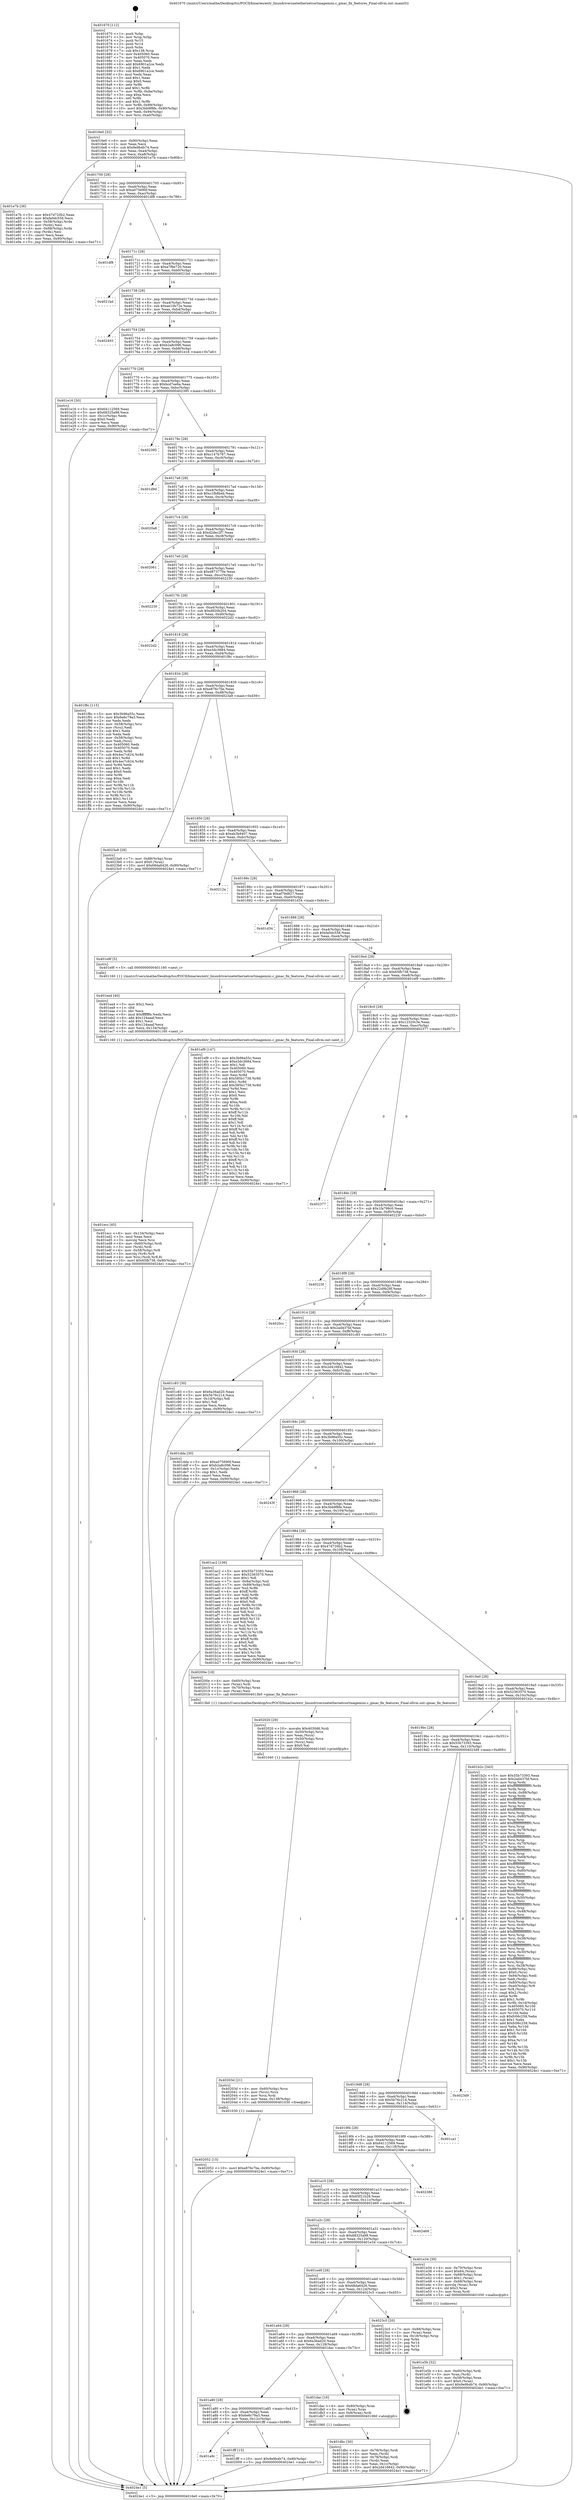 digraph "0x401670" {
  label = "0x401670 (/mnt/c/Users/mathe/Desktop/tcc/POCII/binaries/extr_linuxdriversnetethernetcortinagemini.c_gmac_fix_features_Final-ollvm.out::main(0))"
  labelloc = "t"
  node[shape=record]

  Entry [label="",width=0.3,height=0.3,shape=circle,fillcolor=black,style=filled]
  "0x4016e0" [label="{
     0x4016e0 [32]\l
     | [instrs]\l
     &nbsp;&nbsp;0x4016e0 \<+6\>: mov -0x90(%rbp),%eax\l
     &nbsp;&nbsp;0x4016e6 \<+2\>: mov %eax,%ecx\l
     &nbsp;&nbsp;0x4016e8 \<+6\>: sub $0x9e9b4b74,%ecx\l
     &nbsp;&nbsp;0x4016ee \<+6\>: mov %eax,-0xa4(%rbp)\l
     &nbsp;&nbsp;0x4016f4 \<+6\>: mov %ecx,-0xa8(%rbp)\l
     &nbsp;&nbsp;0x4016fa \<+6\>: je 0000000000401e7b \<main+0x80b\>\l
  }"]
  "0x401e7b" [label="{
     0x401e7b [36]\l
     | [instrs]\l
     &nbsp;&nbsp;0x401e7b \<+5\>: mov $0x47d720b2,%eax\l
     &nbsp;&nbsp;0x401e80 \<+5\>: mov $0xfa0dc558,%ecx\l
     &nbsp;&nbsp;0x401e85 \<+4\>: mov -0x58(%rbp),%rdx\l
     &nbsp;&nbsp;0x401e89 \<+2\>: mov (%rdx),%esi\l
     &nbsp;&nbsp;0x401e8b \<+4\>: mov -0x68(%rbp),%rdx\l
     &nbsp;&nbsp;0x401e8f \<+2\>: cmp (%rdx),%esi\l
     &nbsp;&nbsp;0x401e91 \<+3\>: cmovl %ecx,%eax\l
     &nbsp;&nbsp;0x401e94 \<+6\>: mov %eax,-0x90(%rbp)\l
     &nbsp;&nbsp;0x401e9a \<+5\>: jmp 00000000004024e1 \<main+0xe71\>\l
  }"]
  "0x401700" [label="{
     0x401700 [28]\l
     | [instrs]\l
     &nbsp;&nbsp;0x401700 \<+5\>: jmp 0000000000401705 \<main+0x95\>\l
     &nbsp;&nbsp;0x401705 \<+6\>: mov -0xa4(%rbp),%eax\l
     &nbsp;&nbsp;0x40170b \<+5\>: sub $0xa075690f,%eax\l
     &nbsp;&nbsp;0x401710 \<+6\>: mov %eax,-0xac(%rbp)\l
     &nbsp;&nbsp;0x401716 \<+6\>: je 0000000000401df8 \<main+0x788\>\l
  }"]
  Exit [label="",width=0.3,height=0.3,shape=circle,fillcolor=black,style=filled,peripheries=2]
  "0x401df8" [label="{
     0x401df8\l
  }", style=dashed]
  "0x40171c" [label="{
     0x40171c [28]\l
     | [instrs]\l
     &nbsp;&nbsp;0x40171c \<+5\>: jmp 0000000000401721 \<main+0xb1\>\l
     &nbsp;&nbsp;0x401721 \<+6\>: mov -0xa4(%rbp),%eax\l
     &nbsp;&nbsp;0x401727 \<+5\>: sub $0xa7f9e720,%eax\l
     &nbsp;&nbsp;0x40172c \<+6\>: mov %eax,-0xb0(%rbp)\l
     &nbsp;&nbsp;0x401732 \<+6\>: je 00000000004021bd \<main+0xb4d\>\l
  }"]
  "0x402052" [label="{
     0x402052 [15]\l
     | [instrs]\l
     &nbsp;&nbsp;0x402052 \<+10\>: movl $0xe876c7be,-0x90(%rbp)\l
     &nbsp;&nbsp;0x40205c \<+5\>: jmp 00000000004024e1 \<main+0xe71\>\l
  }"]
  "0x4021bd" [label="{
     0x4021bd\l
  }", style=dashed]
  "0x401738" [label="{
     0x401738 [28]\l
     | [instrs]\l
     &nbsp;&nbsp;0x401738 \<+5\>: jmp 000000000040173d \<main+0xcd\>\l
     &nbsp;&nbsp;0x40173d \<+6\>: mov -0xa4(%rbp),%eax\l
     &nbsp;&nbsp;0x401743 \<+5\>: sub $0xae10b72e,%eax\l
     &nbsp;&nbsp;0x401748 \<+6\>: mov %eax,-0xb4(%rbp)\l
     &nbsp;&nbsp;0x40174e \<+6\>: je 0000000000402493 \<main+0xe23\>\l
  }"]
  "0x40203d" [label="{
     0x40203d [21]\l
     | [instrs]\l
     &nbsp;&nbsp;0x40203d \<+4\>: mov -0x60(%rbp),%rcx\l
     &nbsp;&nbsp;0x402041 \<+3\>: mov (%rcx),%rcx\l
     &nbsp;&nbsp;0x402044 \<+3\>: mov %rcx,%rdi\l
     &nbsp;&nbsp;0x402047 \<+6\>: mov %eax,-0x138(%rbp)\l
     &nbsp;&nbsp;0x40204d \<+5\>: call 0000000000401030 \<free@plt\>\l
     | [calls]\l
     &nbsp;&nbsp;0x401030 \{1\} (unknown)\l
  }"]
  "0x402493" [label="{
     0x402493\l
  }", style=dashed]
  "0x401754" [label="{
     0x401754 [28]\l
     | [instrs]\l
     &nbsp;&nbsp;0x401754 \<+5\>: jmp 0000000000401759 \<main+0xe9\>\l
     &nbsp;&nbsp;0x401759 \<+6\>: mov -0xa4(%rbp),%eax\l
     &nbsp;&nbsp;0x40175f \<+5\>: sub $0xb2a8c096,%eax\l
     &nbsp;&nbsp;0x401764 \<+6\>: mov %eax,-0xb8(%rbp)\l
     &nbsp;&nbsp;0x40176a \<+6\>: je 0000000000401e16 \<main+0x7a6\>\l
  }"]
  "0x402020" [label="{
     0x402020 [29]\l
     | [instrs]\l
     &nbsp;&nbsp;0x402020 \<+10\>: movabs $0x4030d6,%rdi\l
     &nbsp;&nbsp;0x40202a \<+4\>: mov -0x50(%rbp),%rcx\l
     &nbsp;&nbsp;0x40202e \<+2\>: mov %eax,(%rcx)\l
     &nbsp;&nbsp;0x402030 \<+4\>: mov -0x50(%rbp),%rcx\l
     &nbsp;&nbsp;0x402034 \<+2\>: mov (%rcx),%esi\l
     &nbsp;&nbsp;0x402036 \<+2\>: mov $0x0,%al\l
     &nbsp;&nbsp;0x402038 \<+5\>: call 0000000000401040 \<printf@plt\>\l
     | [calls]\l
     &nbsp;&nbsp;0x401040 \{1\} (unknown)\l
  }"]
  "0x401e16" [label="{
     0x401e16 [30]\l
     | [instrs]\l
     &nbsp;&nbsp;0x401e16 \<+5\>: mov $0x64112569,%eax\l
     &nbsp;&nbsp;0x401e1b \<+5\>: mov $0x68325a98,%ecx\l
     &nbsp;&nbsp;0x401e20 \<+3\>: mov -0x1c(%rbp),%edx\l
     &nbsp;&nbsp;0x401e23 \<+3\>: cmp $0x0,%edx\l
     &nbsp;&nbsp;0x401e26 \<+3\>: cmove %ecx,%eax\l
     &nbsp;&nbsp;0x401e29 \<+6\>: mov %eax,-0x90(%rbp)\l
     &nbsp;&nbsp;0x401e2f \<+5\>: jmp 00000000004024e1 \<main+0xe71\>\l
  }"]
  "0x401770" [label="{
     0x401770 [28]\l
     | [instrs]\l
     &nbsp;&nbsp;0x401770 \<+5\>: jmp 0000000000401775 \<main+0x105\>\l
     &nbsp;&nbsp;0x401775 \<+6\>: mov -0xa4(%rbp),%eax\l
     &nbsp;&nbsp;0x40177b \<+5\>: sub $0xbcd7ee6a,%eax\l
     &nbsp;&nbsp;0x401780 \<+6\>: mov %eax,-0xbc(%rbp)\l
     &nbsp;&nbsp;0x401786 \<+6\>: je 0000000000402395 \<main+0xd25\>\l
  }"]
  "0x401a9c" [label="{
     0x401a9c\l
  }", style=dashed]
  "0x402395" [label="{
     0x402395\l
  }", style=dashed]
  "0x40178c" [label="{
     0x40178c [28]\l
     | [instrs]\l
     &nbsp;&nbsp;0x40178c \<+5\>: jmp 0000000000401791 \<main+0x121\>\l
     &nbsp;&nbsp;0x401791 \<+6\>: mov -0xa4(%rbp),%eax\l
     &nbsp;&nbsp;0x401797 \<+5\>: sub $0xc147b787,%eax\l
     &nbsp;&nbsp;0x40179c \<+6\>: mov %eax,-0xc0(%rbp)\l
     &nbsp;&nbsp;0x4017a2 \<+6\>: je 0000000000401d9d \<main+0x72d\>\l
  }"]
  "0x401fff" [label="{
     0x401fff [15]\l
     | [instrs]\l
     &nbsp;&nbsp;0x401fff \<+10\>: movl $0x9e9b4b74,-0x90(%rbp)\l
     &nbsp;&nbsp;0x402009 \<+5\>: jmp 00000000004024e1 \<main+0xe71\>\l
  }"]
  "0x401d9d" [label="{
     0x401d9d\l
  }", style=dashed]
  "0x4017a8" [label="{
     0x4017a8 [28]\l
     | [instrs]\l
     &nbsp;&nbsp;0x4017a8 \<+5\>: jmp 00000000004017ad \<main+0x13d\>\l
     &nbsp;&nbsp;0x4017ad \<+6\>: mov -0xa4(%rbp),%eax\l
     &nbsp;&nbsp;0x4017b3 \<+5\>: sub $0xc1fb8beb,%eax\l
     &nbsp;&nbsp;0x4017b8 \<+6\>: mov %eax,-0xc4(%rbp)\l
     &nbsp;&nbsp;0x4017be \<+6\>: je 00000000004020a8 \<main+0xa38\>\l
  }"]
  "0x401ecc" [label="{
     0x401ecc [45]\l
     | [instrs]\l
     &nbsp;&nbsp;0x401ecc \<+6\>: mov -0x134(%rbp),%ecx\l
     &nbsp;&nbsp;0x401ed2 \<+3\>: imul %eax,%ecx\l
     &nbsp;&nbsp;0x401ed5 \<+3\>: movslq %ecx,%rsi\l
     &nbsp;&nbsp;0x401ed8 \<+4\>: mov -0x60(%rbp),%rdi\l
     &nbsp;&nbsp;0x401edc \<+3\>: mov (%rdi),%rdi\l
     &nbsp;&nbsp;0x401edf \<+4\>: mov -0x58(%rbp),%r8\l
     &nbsp;&nbsp;0x401ee3 \<+3\>: movslq (%r8),%r8\l
     &nbsp;&nbsp;0x401ee6 \<+4\>: mov %rsi,(%rdi,%r8,8)\l
     &nbsp;&nbsp;0x401eea \<+10\>: movl $0x65fb738,-0x90(%rbp)\l
     &nbsp;&nbsp;0x401ef4 \<+5\>: jmp 00000000004024e1 \<main+0xe71\>\l
  }"]
  "0x4020a8" [label="{
     0x4020a8\l
  }", style=dashed]
  "0x4017c4" [label="{
     0x4017c4 [28]\l
     | [instrs]\l
     &nbsp;&nbsp;0x4017c4 \<+5\>: jmp 00000000004017c9 \<main+0x159\>\l
     &nbsp;&nbsp;0x4017c9 \<+6\>: mov -0xa4(%rbp),%eax\l
     &nbsp;&nbsp;0x4017cf \<+5\>: sub $0xd2dec2f7,%eax\l
     &nbsp;&nbsp;0x4017d4 \<+6\>: mov %eax,-0xc8(%rbp)\l
     &nbsp;&nbsp;0x4017da \<+6\>: je 0000000000402061 \<main+0x9f1\>\l
  }"]
  "0x401ea4" [label="{
     0x401ea4 [40]\l
     | [instrs]\l
     &nbsp;&nbsp;0x401ea4 \<+5\>: mov $0x2,%ecx\l
     &nbsp;&nbsp;0x401ea9 \<+1\>: cltd\l
     &nbsp;&nbsp;0x401eaa \<+2\>: idiv %ecx\l
     &nbsp;&nbsp;0x401eac \<+6\>: imul $0xfffffffe,%edx,%ecx\l
     &nbsp;&nbsp;0x401eb2 \<+6\>: add $0x124aaaf,%ecx\l
     &nbsp;&nbsp;0x401eb8 \<+3\>: add $0x1,%ecx\l
     &nbsp;&nbsp;0x401ebb \<+6\>: sub $0x124aaaf,%ecx\l
     &nbsp;&nbsp;0x401ec1 \<+6\>: mov %ecx,-0x134(%rbp)\l
     &nbsp;&nbsp;0x401ec7 \<+5\>: call 0000000000401160 \<next_i\>\l
     | [calls]\l
     &nbsp;&nbsp;0x401160 \{1\} (/mnt/c/Users/mathe/Desktop/tcc/POCII/binaries/extr_linuxdriversnetethernetcortinagemini.c_gmac_fix_features_Final-ollvm.out::next_i)\l
  }"]
  "0x402061" [label="{
     0x402061\l
  }", style=dashed]
  "0x4017e0" [label="{
     0x4017e0 [28]\l
     | [instrs]\l
     &nbsp;&nbsp;0x4017e0 \<+5\>: jmp 00000000004017e5 \<main+0x175\>\l
     &nbsp;&nbsp;0x4017e5 \<+6\>: mov -0xa4(%rbp),%eax\l
     &nbsp;&nbsp;0x4017eb \<+5\>: sub $0xd873770e,%eax\l
     &nbsp;&nbsp;0x4017f0 \<+6\>: mov %eax,-0xcc(%rbp)\l
     &nbsp;&nbsp;0x4017f6 \<+6\>: je 0000000000402230 \<main+0xbc0\>\l
  }"]
  "0x401e5b" [label="{
     0x401e5b [32]\l
     | [instrs]\l
     &nbsp;&nbsp;0x401e5b \<+4\>: mov -0x60(%rbp),%rdi\l
     &nbsp;&nbsp;0x401e5f \<+3\>: mov %rax,(%rdi)\l
     &nbsp;&nbsp;0x401e62 \<+4\>: mov -0x58(%rbp),%rax\l
     &nbsp;&nbsp;0x401e66 \<+6\>: movl $0x0,(%rax)\l
     &nbsp;&nbsp;0x401e6c \<+10\>: movl $0x9e9b4b74,-0x90(%rbp)\l
     &nbsp;&nbsp;0x401e76 \<+5\>: jmp 00000000004024e1 \<main+0xe71\>\l
  }"]
  "0x402230" [label="{
     0x402230\l
  }", style=dashed]
  "0x4017fc" [label="{
     0x4017fc [28]\l
     | [instrs]\l
     &nbsp;&nbsp;0x4017fc \<+5\>: jmp 0000000000401801 \<main+0x191\>\l
     &nbsp;&nbsp;0x401801 \<+6\>: mov -0xa4(%rbp),%eax\l
     &nbsp;&nbsp;0x401807 \<+5\>: sub $0xd920b204,%eax\l
     &nbsp;&nbsp;0x40180c \<+6\>: mov %eax,-0xd0(%rbp)\l
     &nbsp;&nbsp;0x401812 \<+6\>: je 00000000004022d2 \<main+0xc62\>\l
  }"]
  "0x401dbc" [label="{
     0x401dbc [30]\l
     | [instrs]\l
     &nbsp;&nbsp;0x401dbc \<+4\>: mov -0x78(%rbp),%rdi\l
     &nbsp;&nbsp;0x401dc0 \<+2\>: mov %eax,(%rdi)\l
     &nbsp;&nbsp;0x401dc2 \<+4\>: mov -0x78(%rbp),%rdi\l
     &nbsp;&nbsp;0x401dc6 \<+2\>: mov (%rdi),%eax\l
     &nbsp;&nbsp;0x401dc8 \<+3\>: mov %eax,-0x1c(%rbp)\l
     &nbsp;&nbsp;0x401dcb \<+10\>: movl $0x2d416842,-0x90(%rbp)\l
     &nbsp;&nbsp;0x401dd5 \<+5\>: jmp 00000000004024e1 \<main+0xe71\>\l
  }"]
  "0x4022d2" [label="{
     0x4022d2\l
  }", style=dashed]
  "0x401818" [label="{
     0x401818 [28]\l
     | [instrs]\l
     &nbsp;&nbsp;0x401818 \<+5\>: jmp 000000000040181d \<main+0x1ad\>\l
     &nbsp;&nbsp;0x40181d \<+6\>: mov -0xa4(%rbp),%eax\l
     &nbsp;&nbsp;0x401823 \<+5\>: sub $0xe3dc3684,%eax\l
     &nbsp;&nbsp;0x401828 \<+6\>: mov %eax,-0xd4(%rbp)\l
     &nbsp;&nbsp;0x40182e \<+6\>: je 0000000000401f8c \<main+0x91c\>\l
  }"]
  "0x401a80" [label="{
     0x401a80 [28]\l
     | [instrs]\l
     &nbsp;&nbsp;0x401a80 \<+5\>: jmp 0000000000401a85 \<main+0x415\>\l
     &nbsp;&nbsp;0x401a85 \<+6\>: mov -0xa4(%rbp),%eax\l
     &nbsp;&nbsp;0x401a8b \<+5\>: sub $0x6e6c79a3,%eax\l
     &nbsp;&nbsp;0x401a90 \<+6\>: mov %eax,-0x12c(%rbp)\l
     &nbsp;&nbsp;0x401a96 \<+6\>: je 0000000000401fff \<main+0x98f\>\l
  }"]
  "0x401f8c" [label="{
     0x401f8c [115]\l
     | [instrs]\l
     &nbsp;&nbsp;0x401f8c \<+5\>: mov $0x3b96a55c,%eax\l
     &nbsp;&nbsp;0x401f91 \<+5\>: mov $0x6e6c79a3,%ecx\l
     &nbsp;&nbsp;0x401f96 \<+2\>: xor %edx,%edx\l
     &nbsp;&nbsp;0x401f98 \<+4\>: mov -0x58(%rbp),%rsi\l
     &nbsp;&nbsp;0x401f9c \<+2\>: mov (%rsi),%edi\l
     &nbsp;&nbsp;0x401f9e \<+3\>: sub $0x1,%edx\l
     &nbsp;&nbsp;0x401fa1 \<+2\>: sub %edx,%edi\l
     &nbsp;&nbsp;0x401fa3 \<+4\>: mov -0x58(%rbp),%rsi\l
     &nbsp;&nbsp;0x401fa7 \<+2\>: mov %edi,(%rsi)\l
     &nbsp;&nbsp;0x401fa9 \<+7\>: mov 0x405060,%edx\l
     &nbsp;&nbsp;0x401fb0 \<+7\>: mov 0x405070,%edi\l
     &nbsp;&nbsp;0x401fb7 \<+3\>: mov %edx,%r8d\l
     &nbsp;&nbsp;0x401fba \<+7\>: sub $0x4ec7c624,%r8d\l
     &nbsp;&nbsp;0x401fc1 \<+4\>: sub $0x1,%r8d\l
     &nbsp;&nbsp;0x401fc5 \<+7\>: add $0x4ec7c624,%r8d\l
     &nbsp;&nbsp;0x401fcc \<+4\>: imul %r8d,%edx\l
     &nbsp;&nbsp;0x401fd0 \<+3\>: and $0x1,%edx\l
     &nbsp;&nbsp;0x401fd3 \<+3\>: cmp $0x0,%edx\l
     &nbsp;&nbsp;0x401fd6 \<+4\>: sete %r9b\l
     &nbsp;&nbsp;0x401fda \<+3\>: cmp $0xa,%edi\l
     &nbsp;&nbsp;0x401fdd \<+4\>: setl %r10b\l
     &nbsp;&nbsp;0x401fe1 \<+3\>: mov %r9b,%r11b\l
     &nbsp;&nbsp;0x401fe4 \<+3\>: and %r10b,%r11b\l
     &nbsp;&nbsp;0x401fe7 \<+3\>: xor %r10b,%r9b\l
     &nbsp;&nbsp;0x401fea \<+3\>: or %r9b,%r11b\l
     &nbsp;&nbsp;0x401fed \<+4\>: test $0x1,%r11b\l
     &nbsp;&nbsp;0x401ff1 \<+3\>: cmovne %ecx,%eax\l
     &nbsp;&nbsp;0x401ff4 \<+6\>: mov %eax,-0x90(%rbp)\l
     &nbsp;&nbsp;0x401ffa \<+5\>: jmp 00000000004024e1 \<main+0xe71\>\l
  }"]
  "0x401834" [label="{
     0x401834 [28]\l
     | [instrs]\l
     &nbsp;&nbsp;0x401834 \<+5\>: jmp 0000000000401839 \<main+0x1c9\>\l
     &nbsp;&nbsp;0x401839 \<+6\>: mov -0xa4(%rbp),%eax\l
     &nbsp;&nbsp;0x40183f \<+5\>: sub $0xe876c7be,%eax\l
     &nbsp;&nbsp;0x401844 \<+6\>: mov %eax,-0xd8(%rbp)\l
     &nbsp;&nbsp;0x40184a \<+6\>: je 00000000004023a9 \<main+0xd39\>\l
  }"]
  "0x401dac" [label="{
     0x401dac [16]\l
     | [instrs]\l
     &nbsp;&nbsp;0x401dac \<+4\>: mov -0x80(%rbp),%rax\l
     &nbsp;&nbsp;0x401db0 \<+3\>: mov (%rax),%rax\l
     &nbsp;&nbsp;0x401db3 \<+4\>: mov 0x8(%rax),%rdi\l
     &nbsp;&nbsp;0x401db7 \<+5\>: call 0000000000401060 \<atoi@plt\>\l
     | [calls]\l
     &nbsp;&nbsp;0x401060 \{1\} (unknown)\l
  }"]
  "0x4023a9" [label="{
     0x4023a9 [28]\l
     | [instrs]\l
     &nbsp;&nbsp;0x4023a9 \<+7\>: mov -0x88(%rbp),%rax\l
     &nbsp;&nbsp;0x4023b0 \<+6\>: movl $0x0,(%rax)\l
     &nbsp;&nbsp;0x4023b6 \<+10\>: movl $0x68da6426,-0x90(%rbp)\l
     &nbsp;&nbsp;0x4023c0 \<+5\>: jmp 00000000004024e1 \<main+0xe71\>\l
  }"]
  "0x401850" [label="{
     0x401850 [28]\l
     | [instrs]\l
     &nbsp;&nbsp;0x401850 \<+5\>: jmp 0000000000401855 \<main+0x1e5\>\l
     &nbsp;&nbsp;0x401855 \<+6\>: mov -0xa4(%rbp),%eax\l
     &nbsp;&nbsp;0x40185b \<+5\>: sub $0xeb3b9407,%eax\l
     &nbsp;&nbsp;0x401860 \<+6\>: mov %eax,-0xdc(%rbp)\l
     &nbsp;&nbsp;0x401866 \<+6\>: je 000000000040212a \<main+0xaba\>\l
  }"]
  "0x401a64" [label="{
     0x401a64 [28]\l
     | [instrs]\l
     &nbsp;&nbsp;0x401a64 \<+5\>: jmp 0000000000401a69 \<main+0x3f9\>\l
     &nbsp;&nbsp;0x401a69 \<+6\>: mov -0xa4(%rbp),%eax\l
     &nbsp;&nbsp;0x401a6f \<+5\>: sub $0x6a36ad20,%eax\l
     &nbsp;&nbsp;0x401a74 \<+6\>: mov %eax,-0x128(%rbp)\l
     &nbsp;&nbsp;0x401a7a \<+6\>: je 0000000000401dac \<main+0x73c\>\l
  }"]
  "0x40212a" [label="{
     0x40212a\l
  }", style=dashed]
  "0x40186c" [label="{
     0x40186c [28]\l
     | [instrs]\l
     &nbsp;&nbsp;0x40186c \<+5\>: jmp 0000000000401871 \<main+0x201\>\l
     &nbsp;&nbsp;0x401871 \<+6\>: mov -0xa4(%rbp),%eax\l
     &nbsp;&nbsp;0x401877 \<+5\>: sub $0xef79d827,%eax\l
     &nbsp;&nbsp;0x40187c \<+6\>: mov %eax,-0xe0(%rbp)\l
     &nbsp;&nbsp;0x401882 \<+6\>: je 0000000000401d34 \<main+0x6c4\>\l
  }"]
  "0x4023c5" [label="{
     0x4023c5 [20]\l
     | [instrs]\l
     &nbsp;&nbsp;0x4023c5 \<+7\>: mov -0x88(%rbp),%rax\l
     &nbsp;&nbsp;0x4023cc \<+2\>: mov (%rax),%eax\l
     &nbsp;&nbsp;0x4023ce \<+4\>: lea -0x18(%rbp),%rsp\l
     &nbsp;&nbsp;0x4023d2 \<+1\>: pop %rbx\l
     &nbsp;&nbsp;0x4023d3 \<+2\>: pop %r14\l
     &nbsp;&nbsp;0x4023d5 \<+2\>: pop %r15\l
     &nbsp;&nbsp;0x4023d7 \<+1\>: pop %rbp\l
     &nbsp;&nbsp;0x4023d8 \<+1\>: ret\l
  }"]
  "0x401d34" [label="{
     0x401d34\l
  }", style=dashed]
  "0x401888" [label="{
     0x401888 [28]\l
     | [instrs]\l
     &nbsp;&nbsp;0x401888 \<+5\>: jmp 000000000040188d \<main+0x21d\>\l
     &nbsp;&nbsp;0x40188d \<+6\>: mov -0xa4(%rbp),%eax\l
     &nbsp;&nbsp;0x401893 \<+5\>: sub $0xfa0dc558,%eax\l
     &nbsp;&nbsp;0x401898 \<+6\>: mov %eax,-0xe4(%rbp)\l
     &nbsp;&nbsp;0x40189e \<+6\>: je 0000000000401e9f \<main+0x82f\>\l
  }"]
  "0x401a48" [label="{
     0x401a48 [28]\l
     | [instrs]\l
     &nbsp;&nbsp;0x401a48 \<+5\>: jmp 0000000000401a4d \<main+0x3dd\>\l
     &nbsp;&nbsp;0x401a4d \<+6\>: mov -0xa4(%rbp),%eax\l
     &nbsp;&nbsp;0x401a53 \<+5\>: sub $0x68da6426,%eax\l
     &nbsp;&nbsp;0x401a58 \<+6\>: mov %eax,-0x124(%rbp)\l
     &nbsp;&nbsp;0x401a5e \<+6\>: je 00000000004023c5 \<main+0xd55\>\l
  }"]
  "0x401e9f" [label="{
     0x401e9f [5]\l
     | [instrs]\l
     &nbsp;&nbsp;0x401e9f \<+5\>: call 0000000000401160 \<next_i\>\l
     | [calls]\l
     &nbsp;&nbsp;0x401160 \{1\} (/mnt/c/Users/mathe/Desktop/tcc/POCII/binaries/extr_linuxdriversnetethernetcortinagemini.c_gmac_fix_features_Final-ollvm.out::next_i)\l
  }"]
  "0x4018a4" [label="{
     0x4018a4 [28]\l
     | [instrs]\l
     &nbsp;&nbsp;0x4018a4 \<+5\>: jmp 00000000004018a9 \<main+0x239\>\l
     &nbsp;&nbsp;0x4018a9 \<+6\>: mov -0xa4(%rbp),%eax\l
     &nbsp;&nbsp;0x4018af \<+5\>: sub $0x65fb738,%eax\l
     &nbsp;&nbsp;0x4018b4 \<+6\>: mov %eax,-0xe8(%rbp)\l
     &nbsp;&nbsp;0x4018ba \<+6\>: je 0000000000401ef9 \<main+0x889\>\l
  }"]
  "0x401e34" [label="{
     0x401e34 [39]\l
     | [instrs]\l
     &nbsp;&nbsp;0x401e34 \<+4\>: mov -0x70(%rbp),%rax\l
     &nbsp;&nbsp;0x401e38 \<+6\>: movl $0x64,(%rax)\l
     &nbsp;&nbsp;0x401e3e \<+4\>: mov -0x68(%rbp),%rax\l
     &nbsp;&nbsp;0x401e42 \<+6\>: movl $0x1,(%rax)\l
     &nbsp;&nbsp;0x401e48 \<+4\>: mov -0x68(%rbp),%rax\l
     &nbsp;&nbsp;0x401e4c \<+3\>: movslq (%rax),%rax\l
     &nbsp;&nbsp;0x401e4f \<+4\>: shl $0x3,%rax\l
     &nbsp;&nbsp;0x401e53 \<+3\>: mov %rax,%rdi\l
     &nbsp;&nbsp;0x401e56 \<+5\>: call 0000000000401050 \<malloc@plt\>\l
     | [calls]\l
     &nbsp;&nbsp;0x401050 \{1\} (unknown)\l
  }"]
  "0x401ef9" [label="{
     0x401ef9 [147]\l
     | [instrs]\l
     &nbsp;&nbsp;0x401ef9 \<+5\>: mov $0x3b96a55c,%eax\l
     &nbsp;&nbsp;0x401efe \<+5\>: mov $0xe3dc3684,%ecx\l
     &nbsp;&nbsp;0x401f03 \<+2\>: mov $0x1,%dl\l
     &nbsp;&nbsp;0x401f05 \<+7\>: mov 0x405060,%esi\l
     &nbsp;&nbsp;0x401f0c \<+7\>: mov 0x405070,%edi\l
     &nbsp;&nbsp;0x401f13 \<+3\>: mov %esi,%r8d\l
     &nbsp;&nbsp;0x401f16 \<+7\>: sub $0x585b1738,%r8d\l
     &nbsp;&nbsp;0x401f1d \<+4\>: sub $0x1,%r8d\l
     &nbsp;&nbsp;0x401f21 \<+7\>: add $0x585b1738,%r8d\l
     &nbsp;&nbsp;0x401f28 \<+4\>: imul %r8d,%esi\l
     &nbsp;&nbsp;0x401f2c \<+3\>: and $0x1,%esi\l
     &nbsp;&nbsp;0x401f2f \<+3\>: cmp $0x0,%esi\l
     &nbsp;&nbsp;0x401f32 \<+4\>: sete %r9b\l
     &nbsp;&nbsp;0x401f36 \<+3\>: cmp $0xa,%edi\l
     &nbsp;&nbsp;0x401f39 \<+4\>: setl %r10b\l
     &nbsp;&nbsp;0x401f3d \<+3\>: mov %r9b,%r11b\l
     &nbsp;&nbsp;0x401f40 \<+4\>: xor $0xff,%r11b\l
     &nbsp;&nbsp;0x401f44 \<+3\>: mov %r10b,%bl\l
     &nbsp;&nbsp;0x401f47 \<+3\>: xor $0xff,%bl\l
     &nbsp;&nbsp;0x401f4a \<+3\>: xor $0x1,%dl\l
     &nbsp;&nbsp;0x401f4d \<+3\>: mov %r11b,%r14b\l
     &nbsp;&nbsp;0x401f50 \<+4\>: and $0xff,%r14b\l
     &nbsp;&nbsp;0x401f54 \<+3\>: and %dl,%r9b\l
     &nbsp;&nbsp;0x401f57 \<+3\>: mov %bl,%r15b\l
     &nbsp;&nbsp;0x401f5a \<+4\>: and $0xff,%r15b\l
     &nbsp;&nbsp;0x401f5e \<+3\>: and %dl,%r10b\l
     &nbsp;&nbsp;0x401f61 \<+3\>: or %r9b,%r14b\l
     &nbsp;&nbsp;0x401f64 \<+3\>: or %r10b,%r15b\l
     &nbsp;&nbsp;0x401f67 \<+3\>: xor %r15b,%r14b\l
     &nbsp;&nbsp;0x401f6a \<+3\>: or %bl,%r11b\l
     &nbsp;&nbsp;0x401f6d \<+4\>: xor $0xff,%r11b\l
     &nbsp;&nbsp;0x401f71 \<+3\>: or $0x1,%dl\l
     &nbsp;&nbsp;0x401f74 \<+3\>: and %dl,%r11b\l
     &nbsp;&nbsp;0x401f77 \<+3\>: or %r11b,%r14b\l
     &nbsp;&nbsp;0x401f7a \<+4\>: test $0x1,%r14b\l
     &nbsp;&nbsp;0x401f7e \<+3\>: cmovne %ecx,%eax\l
     &nbsp;&nbsp;0x401f81 \<+6\>: mov %eax,-0x90(%rbp)\l
     &nbsp;&nbsp;0x401f87 \<+5\>: jmp 00000000004024e1 \<main+0xe71\>\l
  }"]
  "0x4018c0" [label="{
     0x4018c0 [28]\l
     | [instrs]\l
     &nbsp;&nbsp;0x4018c0 \<+5\>: jmp 00000000004018c5 \<main+0x255\>\l
     &nbsp;&nbsp;0x4018c5 \<+6\>: mov -0xa4(%rbp),%eax\l
     &nbsp;&nbsp;0x4018cb \<+5\>: sub $0x12320c3e,%eax\l
     &nbsp;&nbsp;0x4018d0 \<+6\>: mov %eax,-0xec(%rbp)\l
     &nbsp;&nbsp;0x4018d6 \<+6\>: je 0000000000402377 \<main+0xd07\>\l
  }"]
  "0x401a2c" [label="{
     0x401a2c [28]\l
     | [instrs]\l
     &nbsp;&nbsp;0x401a2c \<+5\>: jmp 0000000000401a31 \<main+0x3c1\>\l
     &nbsp;&nbsp;0x401a31 \<+6\>: mov -0xa4(%rbp),%eax\l
     &nbsp;&nbsp;0x401a37 \<+5\>: sub $0x68325a98,%eax\l
     &nbsp;&nbsp;0x401a3c \<+6\>: mov %eax,-0x120(%rbp)\l
     &nbsp;&nbsp;0x401a42 \<+6\>: je 0000000000401e34 \<main+0x7c4\>\l
  }"]
  "0x402377" [label="{
     0x402377\l
  }", style=dashed]
  "0x4018dc" [label="{
     0x4018dc [28]\l
     | [instrs]\l
     &nbsp;&nbsp;0x4018dc \<+5\>: jmp 00000000004018e1 \<main+0x271\>\l
     &nbsp;&nbsp;0x4018e1 \<+6\>: mov -0xa4(%rbp),%eax\l
     &nbsp;&nbsp;0x4018e7 \<+5\>: sub $0x1fa798c0,%eax\l
     &nbsp;&nbsp;0x4018ec \<+6\>: mov %eax,-0xf0(%rbp)\l
     &nbsp;&nbsp;0x4018f2 \<+6\>: je 000000000040223f \<main+0xbcf\>\l
  }"]
  "0x402469" [label="{
     0x402469\l
  }", style=dashed]
  "0x40223f" [label="{
     0x40223f\l
  }", style=dashed]
  "0x4018f8" [label="{
     0x4018f8 [28]\l
     | [instrs]\l
     &nbsp;&nbsp;0x4018f8 \<+5\>: jmp 00000000004018fd \<main+0x28d\>\l
     &nbsp;&nbsp;0x4018fd \<+6\>: mov -0xa4(%rbp),%eax\l
     &nbsp;&nbsp;0x401903 \<+5\>: sub $0x22d9b28f,%eax\l
     &nbsp;&nbsp;0x401908 \<+6\>: mov %eax,-0xf4(%rbp)\l
     &nbsp;&nbsp;0x40190e \<+6\>: je 00000000004020cc \<main+0xa5c\>\l
  }"]
  "0x401a10" [label="{
     0x401a10 [28]\l
     | [instrs]\l
     &nbsp;&nbsp;0x401a10 \<+5\>: jmp 0000000000401a15 \<main+0x3a5\>\l
     &nbsp;&nbsp;0x401a15 \<+6\>: mov -0xa4(%rbp),%eax\l
     &nbsp;&nbsp;0x401a1b \<+5\>: sub $0x65f21b28,%eax\l
     &nbsp;&nbsp;0x401a20 \<+6\>: mov %eax,-0x11c(%rbp)\l
     &nbsp;&nbsp;0x401a26 \<+6\>: je 0000000000402469 \<main+0xdf9\>\l
  }"]
  "0x4020cc" [label="{
     0x4020cc\l
  }", style=dashed]
  "0x401914" [label="{
     0x401914 [28]\l
     | [instrs]\l
     &nbsp;&nbsp;0x401914 \<+5\>: jmp 0000000000401919 \<main+0x2a9\>\l
     &nbsp;&nbsp;0x401919 \<+6\>: mov -0xa4(%rbp),%eax\l
     &nbsp;&nbsp;0x40191f \<+5\>: sub $0x2ad437bf,%eax\l
     &nbsp;&nbsp;0x401924 \<+6\>: mov %eax,-0xf8(%rbp)\l
     &nbsp;&nbsp;0x40192a \<+6\>: je 0000000000401c83 \<main+0x613\>\l
  }"]
  "0x402386" [label="{
     0x402386\l
  }", style=dashed]
  "0x401c83" [label="{
     0x401c83 [30]\l
     | [instrs]\l
     &nbsp;&nbsp;0x401c83 \<+5\>: mov $0x6a36ad20,%eax\l
     &nbsp;&nbsp;0x401c88 \<+5\>: mov $0x5b76c214,%ecx\l
     &nbsp;&nbsp;0x401c8d \<+3\>: mov -0x1d(%rbp),%dl\l
     &nbsp;&nbsp;0x401c90 \<+3\>: test $0x1,%dl\l
     &nbsp;&nbsp;0x401c93 \<+3\>: cmovne %ecx,%eax\l
     &nbsp;&nbsp;0x401c96 \<+6\>: mov %eax,-0x90(%rbp)\l
     &nbsp;&nbsp;0x401c9c \<+5\>: jmp 00000000004024e1 \<main+0xe71\>\l
  }"]
  "0x401930" [label="{
     0x401930 [28]\l
     | [instrs]\l
     &nbsp;&nbsp;0x401930 \<+5\>: jmp 0000000000401935 \<main+0x2c5\>\l
     &nbsp;&nbsp;0x401935 \<+6\>: mov -0xa4(%rbp),%eax\l
     &nbsp;&nbsp;0x40193b \<+5\>: sub $0x2d416842,%eax\l
     &nbsp;&nbsp;0x401940 \<+6\>: mov %eax,-0xfc(%rbp)\l
     &nbsp;&nbsp;0x401946 \<+6\>: je 0000000000401dda \<main+0x76a\>\l
  }"]
  "0x4019f4" [label="{
     0x4019f4 [28]\l
     | [instrs]\l
     &nbsp;&nbsp;0x4019f4 \<+5\>: jmp 00000000004019f9 \<main+0x389\>\l
     &nbsp;&nbsp;0x4019f9 \<+6\>: mov -0xa4(%rbp),%eax\l
     &nbsp;&nbsp;0x4019ff \<+5\>: sub $0x64112569,%eax\l
     &nbsp;&nbsp;0x401a04 \<+6\>: mov %eax,-0x118(%rbp)\l
     &nbsp;&nbsp;0x401a0a \<+6\>: je 0000000000402386 \<main+0xd16\>\l
  }"]
  "0x401dda" [label="{
     0x401dda [30]\l
     | [instrs]\l
     &nbsp;&nbsp;0x401dda \<+5\>: mov $0xa075690f,%eax\l
     &nbsp;&nbsp;0x401ddf \<+5\>: mov $0xb2a8c096,%ecx\l
     &nbsp;&nbsp;0x401de4 \<+3\>: mov -0x1c(%rbp),%edx\l
     &nbsp;&nbsp;0x401de7 \<+3\>: cmp $0x1,%edx\l
     &nbsp;&nbsp;0x401dea \<+3\>: cmovl %ecx,%eax\l
     &nbsp;&nbsp;0x401ded \<+6\>: mov %eax,-0x90(%rbp)\l
     &nbsp;&nbsp;0x401df3 \<+5\>: jmp 00000000004024e1 \<main+0xe71\>\l
  }"]
  "0x40194c" [label="{
     0x40194c [28]\l
     | [instrs]\l
     &nbsp;&nbsp;0x40194c \<+5\>: jmp 0000000000401951 \<main+0x2e1\>\l
     &nbsp;&nbsp;0x401951 \<+6\>: mov -0xa4(%rbp),%eax\l
     &nbsp;&nbsp;0x401957 \<+5\>: sub $0x3b96a55c,%eax\l
     &nbsp;&nbsp;0x40195c \<+6\>: mov %eax,-0x100(%rbp)\l
     &nbsp;&nbsp;0x401962 \<+6\>: je 000000000040243f \<main+0xdcf\>\l
  }"]
  "0x401ca1" [label="{
     0x401ca1\l
  }", style=dashed]
  "0x40243f" [label="{
     0x40243f\l
  }", style=dashed]
  "0x401968" [label="{
     0x401968 [28]\l
     | [instrs]\l
     &nbsp;&nbsp;0x401968 \<+5\>: jmp 000000000040196d \<main+0x2fd\>\l
     &nbsp;&nbsp;0x40196d \<+6\>: mov -0xa4(%rbp),%eax\l
     &nbsp;&nbsp;0x401973 \<+5\>: sub $0x3bb9f8fe,%eax\l
     &nbsp;&nbsp;0x401978 \<+6\>: mov %eax,-0x104(%rbp)\l
     &nbsp;&nbsp;0x40197e \<+6\>: je 0000000000401ac2 \<main+0x452\>\l
  }"]
  "0x4019d8" [label="{
     0x4019d8 [28]\l
     | [instrs]\l
     &nbsp;&nbsp;0x4019d8 \<+5\>: jmp 00000000004019dd \<main+0x36d\>\l
     &nbsp;&nbsp;0x4019dd \<+6\>: mov -0xa4(%rbp),%eax\l
     &nbsp;&nbsp;0x4019e3 \<+5\>: sub $0x5b76c214,%eax\l
     &nbsp;&nbsp;0x4019e8 \<+6\>: mov %eax,-0x114(%rbp)\l
     &nbsp;&nbsp;0x4019ee \<+6\>: je 0000000000401ca1 \<main+0x631\>\l
  }"]
  "0x401ac2" [label="{
     0x401ac2 [106]\l
     | [instrs]\l
     &nbsp;&nbsp;0x401ac2 \<+5\>: mov $0x55b73393,%eax\l
     &nbsp;&nbsp;0x401ac7 \<+5\>: mov $0x52363570,%ecx\l
     &nbsp;&nbsp;0x401acc \<+2\>: mov $0x1,%dl\l
     &nbsp;&nbsp;0x401ace \<+7\>: mov -0x8a(%rbp),%sil\l
     &nbsp;&nbsp;0x401ad5 \<+7\>: mov -0x89(%rbp),%dil\l
     &nbsp;&nbsp;0x401adc \<+3\>: mov %sil,%r8b\l
     &nbsp;&nbsp;0x401adf \<+4\>: xor $0xff,%r8b\l
     &nbsp;&nbsp;0x401ae3 \<+3\>: mov %dil,%r9b\l
     &nbsp;&nbsp;0x401ae6 \<+4\>: xor $0xff,%r9b\l
     &nbsp;&nbsp;0x401aea \<+3\>: xor $0x0,%dl\l
     &nbsp;&nbsp;0x401aed \<+3\>: mov %r8b,%r10b\l
     &nbsp;&nbsp;0x401af0 \<+4\>: and $0x0,%r10b\l
     &nbsp;&nbsp;0x401af4 \<+3\>: and %dl,%sil\l
     &nbsp;&nbsp;0x401af7 \<+3\>: mov %r9b,%r11b\l
     &nbsp;&nbsp;0x401afa \<+4\>: and $0x0,%r11b\l
     &nbsp;&nbsp;0x401afe \<+3\>: and %dl,%dil\l
     &nbsp;&nbsp;0x401b01 \<+3\>: or %sil,%r10b\l
     &nbsp;&nbsp;0x401b04 \<+3\>: or %dil,%r11b\l
     &nbsp;&nbsp;0x401b07 \<+3\>: xor %r11b,%r10b\l
     &nbsp;&nbsp;0x401b0a \<+3\>: or %r9b,%r8b\l
     &nbsp;&nbsp;0x401b0d \<+4\>: xor $0xff,%r8b\l
     &nbsp;&nbsp;0x401b11 \<+3\>: or $0x0,%dl\l
     &nbsp;&nbsp;0x401b14 \<+3\>: and %dl,%r8b\l
     &nbsp;&nbsp;0x401b17 \<+3\>: or %r8b,%r10b\l
     &nbsp;&nbsp;0x401b1a \<+4\>: test $0x1,%r10b\l
     &nbsp;&nbsp;0x401b1e \<+3\>: cmovne %ecx,%eax\l
     &nbsp;&nbsp;0x401b21 \<+6\>: mov %eax,-0x90(%rbp)\l
     &nbsp;&nbsp;0x401b27 \<+5\>: jmp 00000000004024e1 \<main+0xe71\>\l
  }"]
  "0x401984" [label="{
     0x401984 [28]\l
     | [instrs]\l
     &nbsp;&nbsp;0x401984 \<+5\>: jmp 0000000000401989 \<main+0x319\>\l
     &nbsp;&nbsp;0x401989 \<+6\>: mov -0xa4(%rbp),%eax\l
     &nbsp;&nbsp;0x40198f \<+5\>: sub $0x47d720b2,%eax\l
     &nbsp;&nbsp;0x401994 \<+6\>: mov %eax,-0x108(%rbp)\l
     &nbsp;&nbsp;0x40199a \<+6\>: je 000000000040200e \<main+0x99e\>\l
  }"]
  "0x4024e1" [label="{
     0x4024e1 [5]\l
     | [instrs]\l
     &nbsp;&nbsp;0x4024e1 \<+5\>: jmp 00000000004016e0 \<main+0x70\>\l
  }"]
  "0x401670" [label="{
     0x401670 [112]\l
     | [instrs]\l
     &nbsp;&nbsp;0x401670 \<+1\>: push %rbp\l
     &nbsp;&nbsp;0x401671 \<+3\>: mov %rsp,%rbp\l
     &nbsp;&nbsp;0x401674 \<+2\>: push %r15\l
     &nbsp;&nbsp;0x401676 \<+2\>: push %r14\l
     &nbsp;&nbsp;0x401678 \<+1\>: push %rbx\l
     &nbsp;&nbsp;0x401679 \<+7\>: sub $0x138,%rsp\l
     &nbsp;&nbsp;0x401680 \<+7\>: mov 0x405060,%eax\l
     &nbsp;&nbsp;0x401687 \<+7\>: mov 0x405070,%ecx\l
     &nbsp;&nbsp;0x40168e \<+2\>: mov %eax,%edx\l
     &nbsp;&nbsp;0x401690 \<+6\>: add $0x6901a2ce,%edx\l
     &nbsp;&nbsp;0x401696 \<+3\>: sub $0x1,%edx\l
     &nbsp;&nbsp;0x401699 \<+6\>: sub $0x6901a2ce,%edx\l
     &nbsp;&nbsp;0x40169f \<+3\>: imul %edx,%eax\l
     &nbsp;&nbsp;0x4016a2 \<+3\>: and $0x1,%eax\l
     &nbsp;&nbsp;0x4016a5 \<+3\>: cmp $0x0,%eax\l
     &nbsp;&nbsp;0x4016a8 \<+4\>: sete %r8b\l
     &nbsp;&nbsp;0x4016ac \<+4\>: and $0x1,%r8b\l
     &nbsp;&nbsp;0x4016b0 \<+7\>: mov %r8b,-0x8a(%rbp)\l
     &nbsp;&nbsp;0x4016b7 \<+3\>: cmp $0xa,%ecx\l
     &nbsp;&nbsp;0x4016ba \<+4\>: setl %r8b\l
     &nbsp;&nbsp;0x4016be \<+4\>: and $0x1,%r8b\l
     &nbsp;&nbsp;0x4016c2 \<+7\>: mov %r8b,-0x89(%rbp)\l
     &nbsp;&nbsp;0x4016c9 \<+10\>: movl $0x3bb9f8fe,-0x90(%rbp)\l
     &nbsp;&nbsp;0x4016d3 \<+6\>: mov %edi,-0x94(%rbp)\l
     &nbsp;&nbsp;0x4016d9 \<+7\>: mov %rsi,-0xa0(%rbp)\l
  }"]
  "0x4023d9" [label="{
     0x4023d9\l
  }", style=dashed]
  "0x40200e" [label="{
     0x40200e [18]\l
     | [instrs]\l
     &nbsp;&nbsp;0x40200e \<+4\>: mov -0x60(%rbp),%rax\l
     &nbsp;&nbsp;0x402012 \<+3\>: mov (%rax),%rdi\l
     &nbsp;&nbsp;0x402015 \<+4\>: mov -0x70(%rbp),%rax\l
     &nbsp;&nbsp;0x402019 \<+2\>: mov (%rax),%esi\l
     &nbsp;&nbsp;0x40201b \<+5\>: call 00000000004013b0 \<gmac_fix_features\>\l
     | [calls]\l
     &nbsp;&nbsp;0x4013b0 \{1\} (/mnt/c/Users/mathe/Desktop/tcc/POCII/binaries/extr_linuxdriversnetethernetcortinagemini.c_gmac_fix_features_Final-ollvm.out::gmac_fix_features)\l
  }"]
  "0x4019a0" [label="{
     0x4019a0 [28]\l
     | [instrs]\l
     &nbsp;&nbsp;0x4019a0 \<+5\>: jmp 00000000004019a5 \<main+0x335\>\l
     &nbsp;&nbsp;0x4019a5 \<+6\>: mov -0xa4(%rbp),%eax\l
     &nbsp;&nbsp;0x4019ab \<+5\>: sub $0x52363570,%eax\l
     &nbsp;&nbsp;0x4019b0 \<+6\>: mov %eax,-0x10c(%rbp)\l
     &nbsp;&nbsp;0x4019b6 \<+6\>: je 0000000000401b2c \<main+0x4bc\>\l
  }"]
  "0x4019bc" [label="{
     0x4019bc [28]\l
     | [instrs]\l
     &nbsp;&nbsp;0x4019bc \<+5\>: jmp 00000000004019c1 \<main+0x351\>\l
     &nbsp;&nbsp;0x4019c1 \<+6\>: mov -0xa4(%rbp),%eax\l
     &nbsp;&nbsp;0x4019c7 \<+5\>: sub $0x55b73393,%eax\l
     &nbsp;&nbsp;0x4019cc \<+6\>: mov %eax,-0x110(%rbp)\l
     &nbsp;&nbsp;0x4019d2 \<+6\>: je 00000000004023d9 \<main+0xd69\>\l
  }"]
  "0x401b2c" [label="{
     0x401b2c [343]\l
     | [instrs]\l
     &nbsp;&nbsp;0x401b2c \<+5\>: mov $0x55b73393,%eax\l
     &nbsp;&nbsp;0x401b31 \<+5\>: mov $0x2ad437bf,%ecx\l
     &nbsp;&nbsp;0x401b36 \<+3\>: mov %rsp,%rdx\l
     &nbsp;&nbsp;0x401b39 \<+4\>: add $0xfffffffffffffff0,%rdx\l
     &nbsp;&nbsp;0x401b3d \<+3\>: mov %rdx,%rsp\l
     &nbsp;&nbsp;0x401b40 \<+7\>: mov %rdx,-0x88(%rbp)\l
     &nbsp;&nbsp;0x401b47 \<+3\>: mov %rsp,%rdx\l
     &nbsp;&nbsp;0x401b4a \<+4\>: add $0xfffffffffffffff0,%rdx\l
     &nbsp;&nbsp;0x401b4e \<+3\>: mov %rdx,%rsp\l
     &nbsp;&nbsp;0x401b51 \<+3\>: mov %rsp,%rsi\l
     &nbsp;&nbsp;0x401b54 \<+4\>: add $0xfffffffffffffff0,%rsi\l
     &nbsp;&nbsp;0x401b58 \<+3\>: mov %rsi,%rsp\l
     &nbsp;&nbsp;0x401b5b \<+4\>: mov %rsi,-0x80(%rbp)\l
     &nbsp;&nbsp;0x401b5f \<+3\>: mov %rsp,%rsi\l
     &nbsp;&nbsp;0x401b62 \<+4\>: add $0xfffffffffffffff0,%rsi\l
     &nbsp;&nbsp;0x401b66 \<+3\>: mov %rsi,%rsp\l
     &nbsp;&nbsp;0x401b69 \<+4\>: mov %rsi,-0x78(%rbp)\l
     &nbsp;&nbsp;0x401b6d \<+3\>: mov %rsp,%rsi\l
     &nbsp;&nbsp;0x401b70 \<+4\>: add $0xfffffffffffffff0,%rsi\l
     &nbsp;&nbsp;0x401b74 \<+3\>: mov %rsi,%rsp\l
     &nbsp;&nbsp;0x401b77 \<+4\>: mov %rsi,-0x70(%rbp)\l
     &nbsp;&nbsp;0x401b7b \<+3\>: mov %rsp,%rsi\l
     &nbsp;&nbsp;0x401b7e \<+4\>: add $0xfffffffffffffff0,%rsi\l
     &nbsp;&nbsp;0x401b82 \<+3\>: mov %rsi,%rsp\l
     &nbsp;&nbsp;0x401b85 \<+4\>: mov %rsi,-0x68(%rbp)\l
     &nbsp;&nbsp;0x401b89 \<+3\>: mov %rsp,%rsi\l
     &nbsp;&nbsp;0x401b8c \<+4\>: add $0xfffffffffffffff0,%rsi\l
     &nbsp;&nbsp;0x401b90 \<+3\>: mov %rsi,%rsp\l
     &nbsp;&nbsp;0x401b93 \<+4\>: mov %rsi,-0x60(%rbp)\l
     &nbsp;&nbsp;0x401b97 \<+3\>: mov %rsp,%rsi\l
     &nbsp;&nbsp;0x401b9a \<+4\>: add $0xfffffffffffffff0,%rsi\l
     &nbsp;&nbsp;0x401b9e \<+3\>: mov %rsi,%rsp\l
     &nbsp;&nbsp;0x401ba1 \<+4\>: mov %rsi,-0x58(%rbp)\l
     &nbsp;&nbsp;0x401ba5 \<+3\>: mov %rsp,%rsi\l
     &nbsp;&nbsp;0x401ba8 \<+4\>: add $0xfffffffffffffff0,%rsi\l
     &nbsp;&nbsp;0x401bac \<+3\>: mov %rsi,%rsp\l
     &nbsp;&nbsp;0x401baf \<+4\>: mov %rsi,-0x50(%rbp)\l
     &nbsp;&nbsp;0x401bb3 \<+3\>: mov %rsp,%rsi\l
     &nbsp;&nbsp;0x401bb6 \<+4\>: add $0xfffffffffffffff0,%rsi\l
     &nbsp;&nbsp;0x401bba \<+3\>: mov %rsi,%rsp\l
     &nbsp;&nbsp;0x401bbd \<+4\>: mov %rsi,-0x48(%rbp)\l
     &nbsp;&nbsp;0x401bc1 \<+3\>: mov %rsp,%rsi\l
     &nbsp;&nbsp;0x401bc4 \<+4\>: add $0xfffffffffffffff0,%rsi\l
     &nbsp;&nbsp;0x401bc8 \<+3\>: mov %rsi,%rsp\l
     &nbsp;&nbsp;0x401bcb \<+4\>: mov %rsi,-0x40(%rbp)\l
     &nbsp;&nbsp;0x401bcf \<+3\>: mov %rsp,%rsi\l
     &nbsp;&nbsp;0x401bd2 \<+4\>: add $0xfffffffffffffff0,%rsi\l
     &nbsp;&nbsp;0x401bd6 \<+3\>: mov %rsi,%rsp\l
     &nbsp;&nbsp;0x401bd9 \<+4\>: mov %rsi,-0x38(%rbp)\l
     &nbsp;&nbsp;0x401bdd \<+3\>: mov %rsp,%rsi\l
     &nbsp;&nbsp;0x401be0 \<+4\>: add $0xfffffffffffffff0,%rsi\l
     &nbsp;&nbsp;0x401be4 \<+3\>: mov %rsi,%rsp\l
     &nbsp;&nbsp;0x401be7 \<+4\>: mov %rsi,-0x30(%rbp)\l
     &nbsp;&nbsp;0x401beb \<+3\>: mov %rsp,%rsi\l
     &nbsp;&nbsp;0x401bee \<+4\>: add $0xfffffffffffffff0,%rsi\l
     &nbsp;&nbsp;0x401bf2 \<+3\>: mov %rsi,%rsp\l
     &nbsp;&nbsp;0x401bf5 \<+4\>: mov %rsi,-0x28(%rbp)\l
     &nbsp;&nbsp;0x401bf9 \<+7\>: mov -0x88(%rbp),%rsi\l
     &nbsp;&nbsp;0x401c00 \<+6\>: movl $0x0,(%rsi)\l
     &nbsp;&nbsp;0x401c06 \<+6\>: mov -0x94(%rbp),%edi\l
     &nbsp;&nbsp;0x401c0c \<+2\>: mov %edi,(%rdx)\l
     &nbsp;&nbsp;0x401c0e \<+4\>: mov -0x80(%rbp),%rsi\l
     &nbsp;&nbsp;0x401c12 \<+7\>: mov -0xa0(%rbp),%r8\l
     &nbsp;&nbsp;0x401c19 \<+3\>: mov %r8,(%rsi)\l
     &nbsp;&nbsp;0x401c1c \<+3\>: cmpl $0x2,(%rdx)\l
     &nbsp;&nbsp;0x401c1f \<+4\>: setne %r9b\l
     &nbsp;&nbsp;0x401c23 \<+4\>: and $0x1,%r9b\l
     &nbsp;&nbsp;0x401c27 \<+4\>: mov %r9b,-0x1d(%rbp)\l
     &nbsp;&nbsp;0x401c2b \<+8\>: mov 0x405060,%r10d\l
     &nbsp;&nbsp;0x401c33 \<+8\>: mov 0x405070,%r11d\l
     &nbsp;&nbsp;0x401c3b \<+3\>: mov %r10d,%ebx\l
     &nbsp;&nbsp;0x401c3e \<+6\>: sub $0xfc06c258,%ebx\l
     &nbsp;&nbsp;0x401c44 \<+3\>: sub $0x1,%ebx\l
     &nbsp;&nbsp;0x401c47 \<+6\>: add $0xfc06c258,%ebx\l
     &nbsp;&nbsp;0x401c4d \<+4\>: imul %ebx,%r10d\l
     &nbsp;&nbsp;0x401c51 \<+4\>: and $0x1,%r10d\l
     &nbsp;&nbsp;0x401c55 \<+4\>: cmp $0x0,%r10d\l
     &nbsp;&nbsp;0x401c59 \<+4\>: sete %r9b\l
     &nbsp;&nbsp;0x401c5d \<+4\>: cmp $0xa,%r11d\l
     &nbsp;&nbsp;0x401c61 \<+4\>: setl %r14b\l
     &nbsp;&nbsp;0x401c65 \<+3\>: mov %r9b,%r15b\l
     &nbsp;&nbsp;0x401c68 \<+3\>: and %r14b,%r15b\l
     &nbsp;&nbsp;0x401c6b \<+3\>: xor %r14b,%r9b\l
     &nbsp;&nbsp;0x401c6e \<+3\>: or %r9b,%r15b\l
     &nbsp;&nbsp;0x401c71 \<+4\>: test $0x1,%r15b\l
     &nbsp;&nbsp;0x401c75 \<+3\>: cmovne %ecx,%eax\l
     &nbsp;&nbsp;0x401c78 \<+6\>: mov %eax,-0x90(%rbp)\l
     &nbsp;&nbsp;0x401c7e \<+5\>: jmp 00000000004024e1 \<main+0xe71\>\l
  }"]
  Entry -> "0x401670" [label=" 1"]
  "0x4016e0" -> "0x401e7b" [label=" 2"]
  "0x4016e0" -> "0x401700" [label=" 14"]
  "0x4023c5" -> Exit [label=" 1"]
  "0x401700" -> "0x401df8" [label=" 0"]
  "0x401700" -> "0x40171c" [label=" 14"]
  "0x4023a9" -> "0x4024e1" [label=" 1"]
  "0x40171c" -> "0x4021bd" [label=" 0"]
  "0x40171c" -> "0x401738" [label=" 14"]
  "0x402052" -> "0x4024e1" [label=" 1"]
  "0x401738" -> "0x402493" [label=" 0"]
  "0x401738" -> "0x401754" [label=" 14"]
  "0x40203d" -> "0x402052" [label=" 1"]
  "0x401754" -> "0x401e16" [label=" 1"]
  "0x401754" -> "0x401770" [label=" 13"]
  "0x402020" -> "0x40203d" [label=" 1"]
  "0x401770" -> "0x402395" [label=" 0"]
  "0x401770" -> "0x40178c" [label=" 13"]
  "0x40200e" -> "0x402020" [label=" 1"]
  "0x40178c" -> "0x401d9d" [label=" 0"]
  "0x40178c" -> "0x4017a8" [label=" 13"]
  "0x401fff" -> "0x4024e1" [label=" 1"]
  "0x4017a8" -> "0x4020a8" [label=" 0"]
  "0x4017a8" -> "0x4017c4" [label=" 13"]
  "0x401a80" -> "0x401fff" [label=" 1"]
  "0x4017c4" -> "0x402061" [label=" 0"]
  "0x4017c4" -> "0x4017e0" [label=" 13"]
  "0x401a80" -> "0x401a9c" [label=" 0"]
  "0x4017e0" -> "0x402230" [label=" 0"]
  "0x4017e0" -> "0x4017fc" [label=" 13"]
  "0x401f8c" -> "0x4024e1" [label=" 1"]
  "0x4017fc" -> "0x4022d2" [label=" 0"]
  "0x4017fc" -> "0x401818" [label=" 13"]
  "0x401ef9" -> "0x4024e1" [label=" 1"]
  "0x401818" -> "0x401f8c" [label=" 1"]
  "0x401818" -> "0x401834" [label=" 12"]
  "0x401ecc" -> "0x4024e1" [label=" 1"]
  "0x401834" -> "0x4023a9" [label=" 1"]
  "0x401834" -> "0x401850" [label=" 11"]
  "0x401ea4" -> "0x401ecc" [label=" 1"]
  "0x401850" -> "0x40212a" [label=" 0"]
  "0x401850" -> "0x40186c" [label=" 11"]
  "0x401e7b" -> "0x4024e1" [label=" 2"]
  "0x40186c" -> "0x401d34" [label=" 0"]
  "0x40186c" -> "0x401888" [label=" 11"]
  "0x401e5b" -> "0x4024e1" [label=" 1"]
  "0x401888" -> "0x401e9f" [label=" 1"]
  "0x401888" -> "0x4018a4" [label=" 10"]
  "0x401e16" -> "0x4024e1" [label=" 1"]
  "0x4018a4" -> "0x401ef9" [label=" 1"]
  "0x4018a4" -> "0x4018c0" [label=" 9"]
  "0x401dda" -> "0x4024e1" [label=" 1"]
  "0x4018c0" -> "0x402377" [label=" 0"]
  "0x4018c0" -> "0x4018dc" [label=" 9"]
  "0x401dac" -> "0x401dbc" [label=" 1"]
  "0x4018dc" -> "0x40223f" [label=" 0"]
  "0x4018dc" -> "0x4018f8" [label=" 9"]
  "0x401a64" -> "0x401a80" [label=" 1"]
  "0x4018f8" -> "0x4020cc" [label=" 0"]
  "0x4018f8" -> "0x401914" [label=" 9"]
  "0x401e9f" -> "0x401ea4" [label=" 1"]
  "0x401914" -> "0x401c83" [label=" 1"]
  "0x401914" -> "0x401930" [label=" 8"]
  "0x401a48" -> "0x401a64" [label=" 2"]
  "0x401930" -> "0x401dda" [label=" 1"]
  "0x401930" -> "0x40194c" [label=" 7"]
  "0x401e34" -> "0x401e5b" [label=" 1"]
  "0x40194c" -> "0x40243f" [label=" 0"]
  "0x40194c" -> "0x401968" [label=" 7"]
  "0x401a2c" -> "0x401a48" [label=" 3"]
  "0x401968" -> "0x401ac2" [label=" 1"]
  "0x401968" -> "0x401984" [label=" 6"]
  "0x401ac2" -> "0x4024e1" [label=" 1"]
  "0x401670" -> "0x4016e0" [label=" 1"]
  "0x4024e1" -> "0x4016e0" [label=" 15"]
  "0x401dbc" -> "0x4024e1" [label=" 1"]
  "0x401984" -> "0x40200e" [label=" 1"]
  "0x401984" -> "0x4019a0" [label=" 5"]
  "0x401a10" -> "0x401a2c" [label=" 4"]
  "0x4019a0" -> "0x401b2c" [label=" 1"]
  "0x4019a0" -> "0x4019bc" [label=" 4"]
  "0x401a64" -> "0x401dac" [label=" 1"]
  "0x401b2c" -> "0x4024e1" [label=" 1"]
  "0x401c83" -> "0x4024e1" [label=" 1"]
  "0x401a10" -> "0x402469" [label=" 0"]
  "0x4019bc" -> "0x4023d9" [label=" 0"]
  "0x4019bc" -> "0x4019d8" [label=" 4"]
  "0x401a2c" -> "0x401e34" [label=" 1"]
  "0x4019d8" -> "0x401ca1" [label=" 0"]
  "0x4019d8" -> "0x4019f4" [label=" 4"]
  "0x401a48" -> "0x4023c5" [label=" 1"]
  "0x4019f4" -> "0x402386" [label=" 0"]
  "0x4019f4" -> "0x401a10" [label=" 4"]
}
